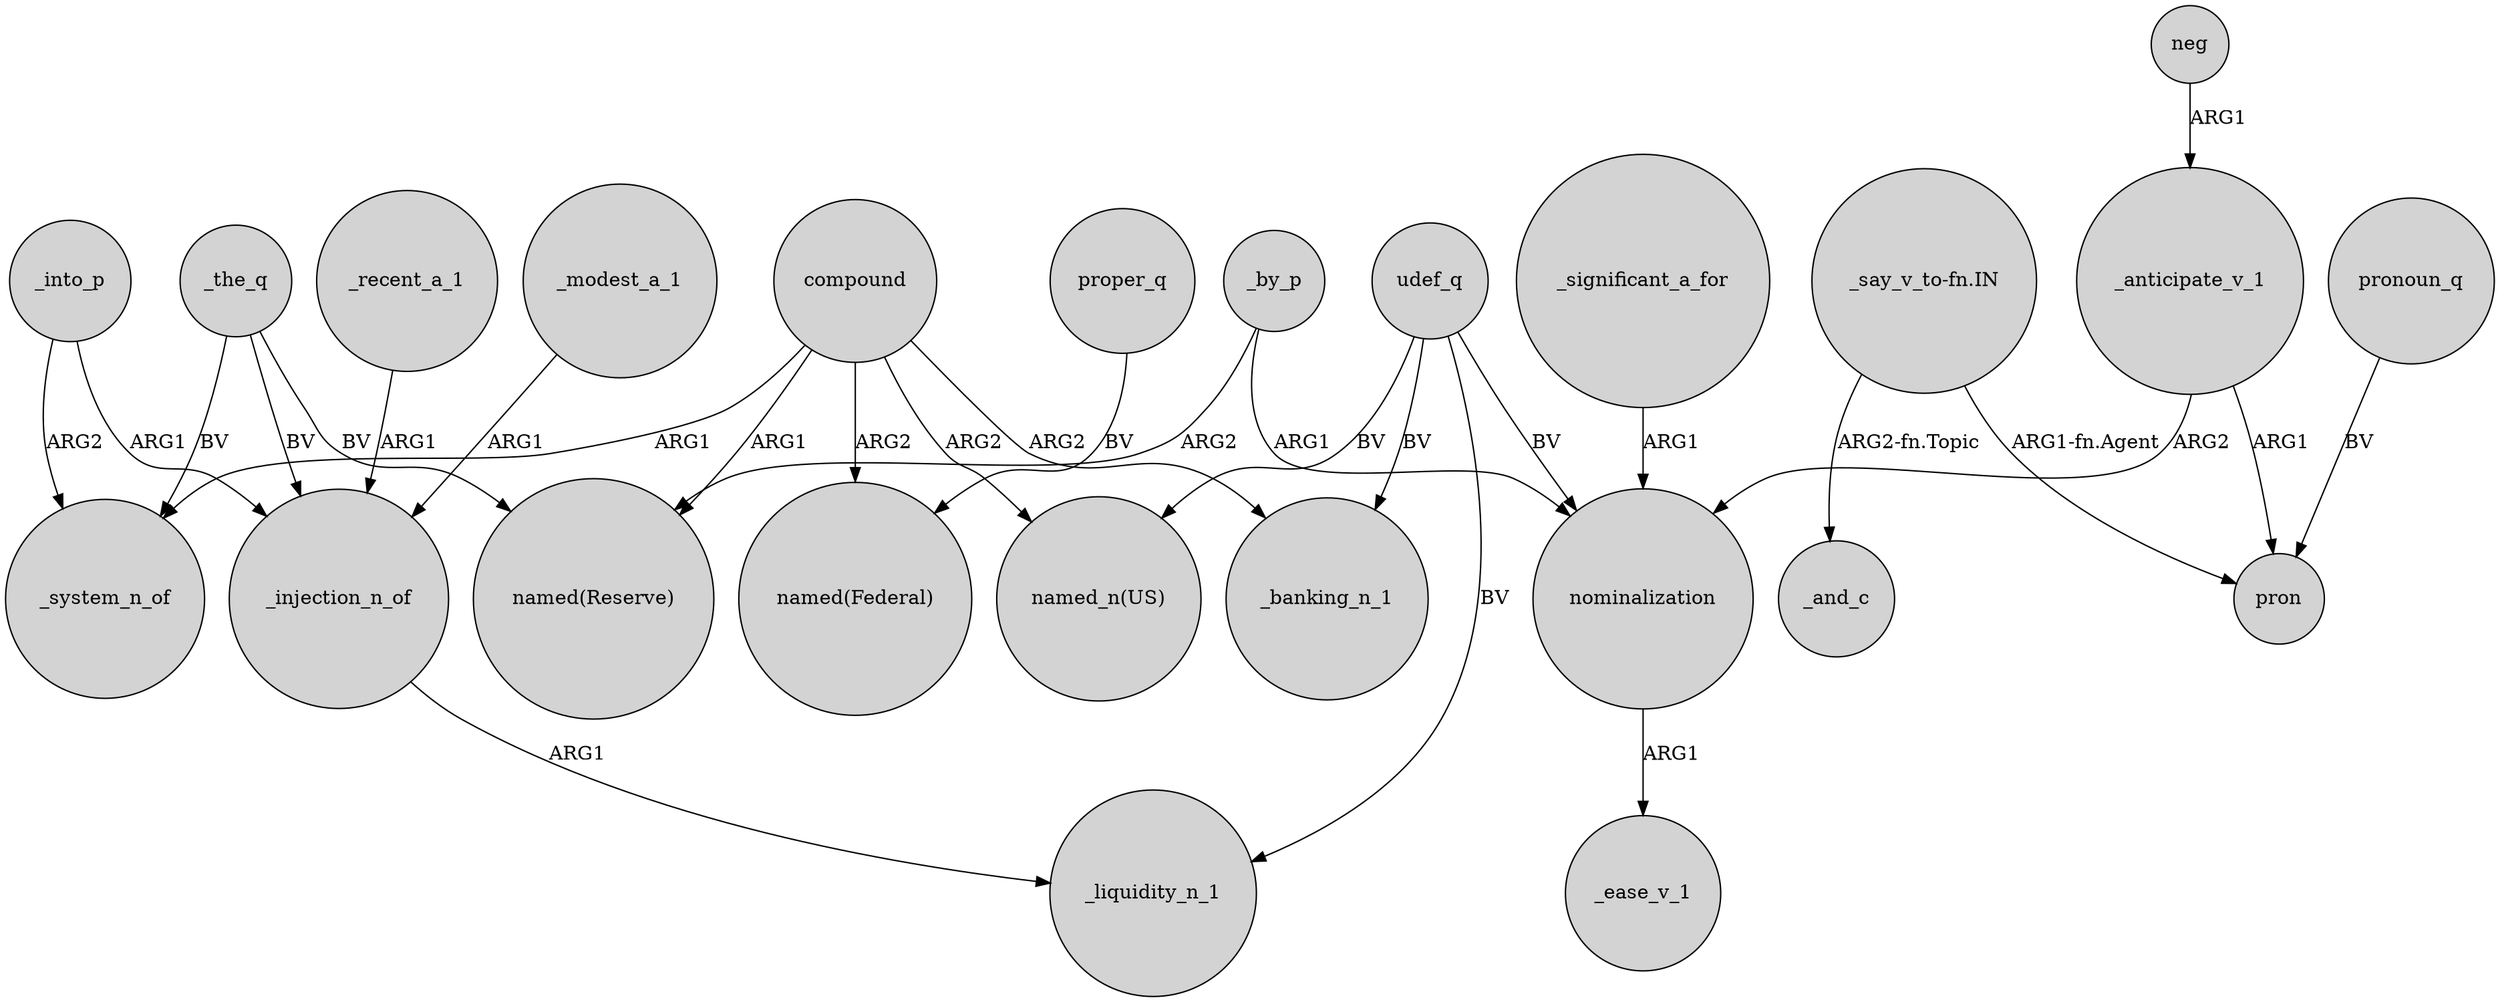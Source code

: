 digraph {
	node [shape=circle style=filled]
	compound -> "named(Reserve)" [label=ARG1]
	udef_q -> "named_n(US)" [label=BV]
	_anticipate_v_1 -> nominalization [label=ARG2]
	compound -> _system_n_of [label=ARG1]
	_the_q -> "named(Reserve)" [label=BV]
	nominalization -> _ease_v_1 [label=ARG1]
	_anticipate_v_1 -> pron [label=ARG1]
	compound -> _banking_n_1 [label=ARG2]
	compound -> "named_n(US)" [label=ARG2]
	pronoun_q -> pron [label=BV]
	_modest_a_1 -> _injection_n_of [label=ARG1]
	_by_p -> nominalization [label=ARG1]
	_into_p -> _injection_n_of [label=ARG1]
	neg -> _anticipate_v_1 [label=ARG1]
	_into_p -> _system_n_of [label=ARG2]
	_the_q -> _injection_n_of [label=BV]
	"_say_v_to-fn.IN" -> _and_c [label="ARG2-fn.Topic"]
	_injection_n_of -> _liquidity_n_1 [label=ARG1]
	udef_q -> nominalization [label=BV]
	proper_q -> "named(Federal)" [label=BV]
	"_say_v_to-fn.IN" -> pron [label="ARG1-fn.Agent"]
	_recent_a_1 -> _injection_n_of [label=ARG1]
	_significant_a_for -> nominalization [label=ARG1]
	udef_q -> _liquidity_n_1 [label=BV]
	_the_q -> _system_n_of [label=BV]
	_by_p -> "named(Reserve)" [label=ARG2]
	udef_q -> _banking_n_1 [label=BV]
	compound -> "named(Federal)" [label=ARG2]
}
